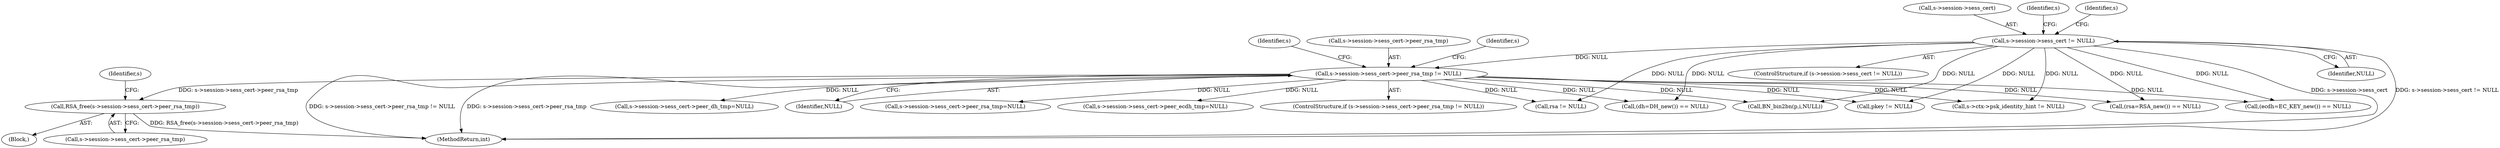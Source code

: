 digraph "0_openssl_ce325c60c74b0fa784f5872404b722e120e5cab0_0@pointer" {
"1000309" [label="(Call,RSA_free(s->session->sess_cert->peer_rsa_tmp))"];
"1000299" [label="(Call,s->session->sess_cert->peer_rsa_tmp != NULL)"];
"1000290" [label="(Call,s->session->sess_cert != NULL)"];
"1000317" [label="(Call,s->session->sess_cert->peer_rsa_tmp=NULL)"];
"1000552" [label="(Call,BN_bin2bn(p,i,NULL))"];
"1000330" [label="(Identifier,s)"];
"1000291" [label="(Call,s->session->sess_cert)"];
"1000466" [label="(Call,s->ctx->psk_identity_hint != NULL)"];
"1000321" [label="(Identifier,s)"];
"1001205" [label="(Call,(ecdh=EC_KEY_new()) == NULL)"];
"1001442" [label="(Call,pkey != NULL)"];
"1000369" [label="(Call,s->session->sess_cert->peer_ecdh_tmp=NULL)"];
"1000298" [label="(ControlStructure,if (s->session->sess_cert->peer_rsa_tmp != NULL))"];
"1000290" [label="(Call,s->session->sess_cert != NULL)"];
"1000296" [label="(Identifier,NULL)"];
"1001790" [label="(MethodReturn,int)"];
"1000955" [label="(Call,(dh=DH_new()) == NULL)"];
"1000307" [label="(Identifier,NULL)"];
"1000313" [label="(Identifier,s)"];
"1000799" [label="(Call,(rsa=RSA_new()) == NULL)"];
"1000289" [label="(ControlStructure,if (s->session->sess_cert != NULL))"];
"1000303" [label="(Identifier,s)"];
"1000299" [label="(Call,s->session->sess_cert->peer_rsa_tmp != NULL)"];
"1001763" [label="(Call,rsa != NULL)"];
"1000300" [label="(Call,s->session->sess_cert->peer_rsa_tmp)"];
"1000309" [label="(Call,RSA_free(s->session->sess_cert->peer_rsa_tmp))"];
"1000310" [label="(Call,s->session->sess_cert->peer_rsa_tmp)"];
"1000383" [label="(Identifier,s)"];
"1000343" [label="(Call,s->session->sess_cert->peer_dh_tmp=NULL)"];
"1000308" [label="(Block,)"];
"1000309" -> "1000308"  [label="AST: "];
"1000309" -> "1000310"  [label="CFG: "];
"1000310" -> "1000309"  [label="AST: "];
"1000321" -> "1000309"  [label="CFG: "];
"1000309" -> "1001790"  [label="DDG: RSA_free(s->session->sess_cert->peer_rsa_tmp)"];
"1000299" -> "1000309"  [label="DDG: s->session->sess_cert->peer_rsa_tmp"];
"1000299" -> "1000298"  [label="AST: "];
"1000299" -> "1000307"  [label="CFG: "];
"1000300" -> "1000299"  [label="AST: "];
"1000307" -> "1000299"  [label="AST: "];
"1000313" -> "1000299"  [label="CFG: "];
"1000330" -> "1000299"  [label="CFG: "];
"1000299" -> "1001790"  [label="DDG: s->session->sess_cert->peer_rsa_tmp != NULL"];
"1000299" -> "1001790"  [label="DDG: s->session->sess_cert->peer_rsa_tmp"];
"1000290" -> "1000299"  [label="DDG: NULL"];
"1000299" -> "1000317"  [label="DDG: NULL"];
"1000299" -> "1000343"  [label="DDG: NULL"];
"1000299" -> "1000369"  [label="DDG: NULL"];
"1000299" -> "1000466"  [label="DDG: NULL"];
"1000299" -> "1000552"  [label="DDG: NULL"];
"1000299" -> "1000799"  [label="DDG: NULL"];
"1000299" -> "1000955"  [label="DDG: NULL"];
"1000299" -> "1001205"  [label="DDG: NULL"];
"1000299" -> "1001442"  [label="DDG: NULL"];
"1000299" -> "1001763"  [label="DDG: NULL"];
"1000290" -> "1000289"  [label="AST: "];
"1000290" -> "1000296"  [label="CFG: "];
"1000291" -> "1000290"  [label="AST: "];
"1000296" -> "1000290"  [label="AST: "];
"1000303" -> "1000290"  [label="CFG: "];
"1000383" -> "1000290"  [label="CFG: "];
"1000290" -> "1001790"  [label="DDG: s->session->sess_cert"];
"1000290" -> "1001790"  [label="DDG: s->session->sess_cert != NULL"];
"1000290" -> "1000466"  [label="DDG: NULL"];
"1000290" -> "1000552"  [label="DDG: NULL"];
"1000290" -> "1000799"  [label="DDG: NULL"];
"1000290" -> "1000955"  [label="DDG: NULL"];
"1000290" -> "1001205"  [label="DDG: NULL"];
"1000290" -> "1001442"  [label="DDG: NULL"];
"1000290" -> "1001763"  [label="DDG: NULL"];
}
